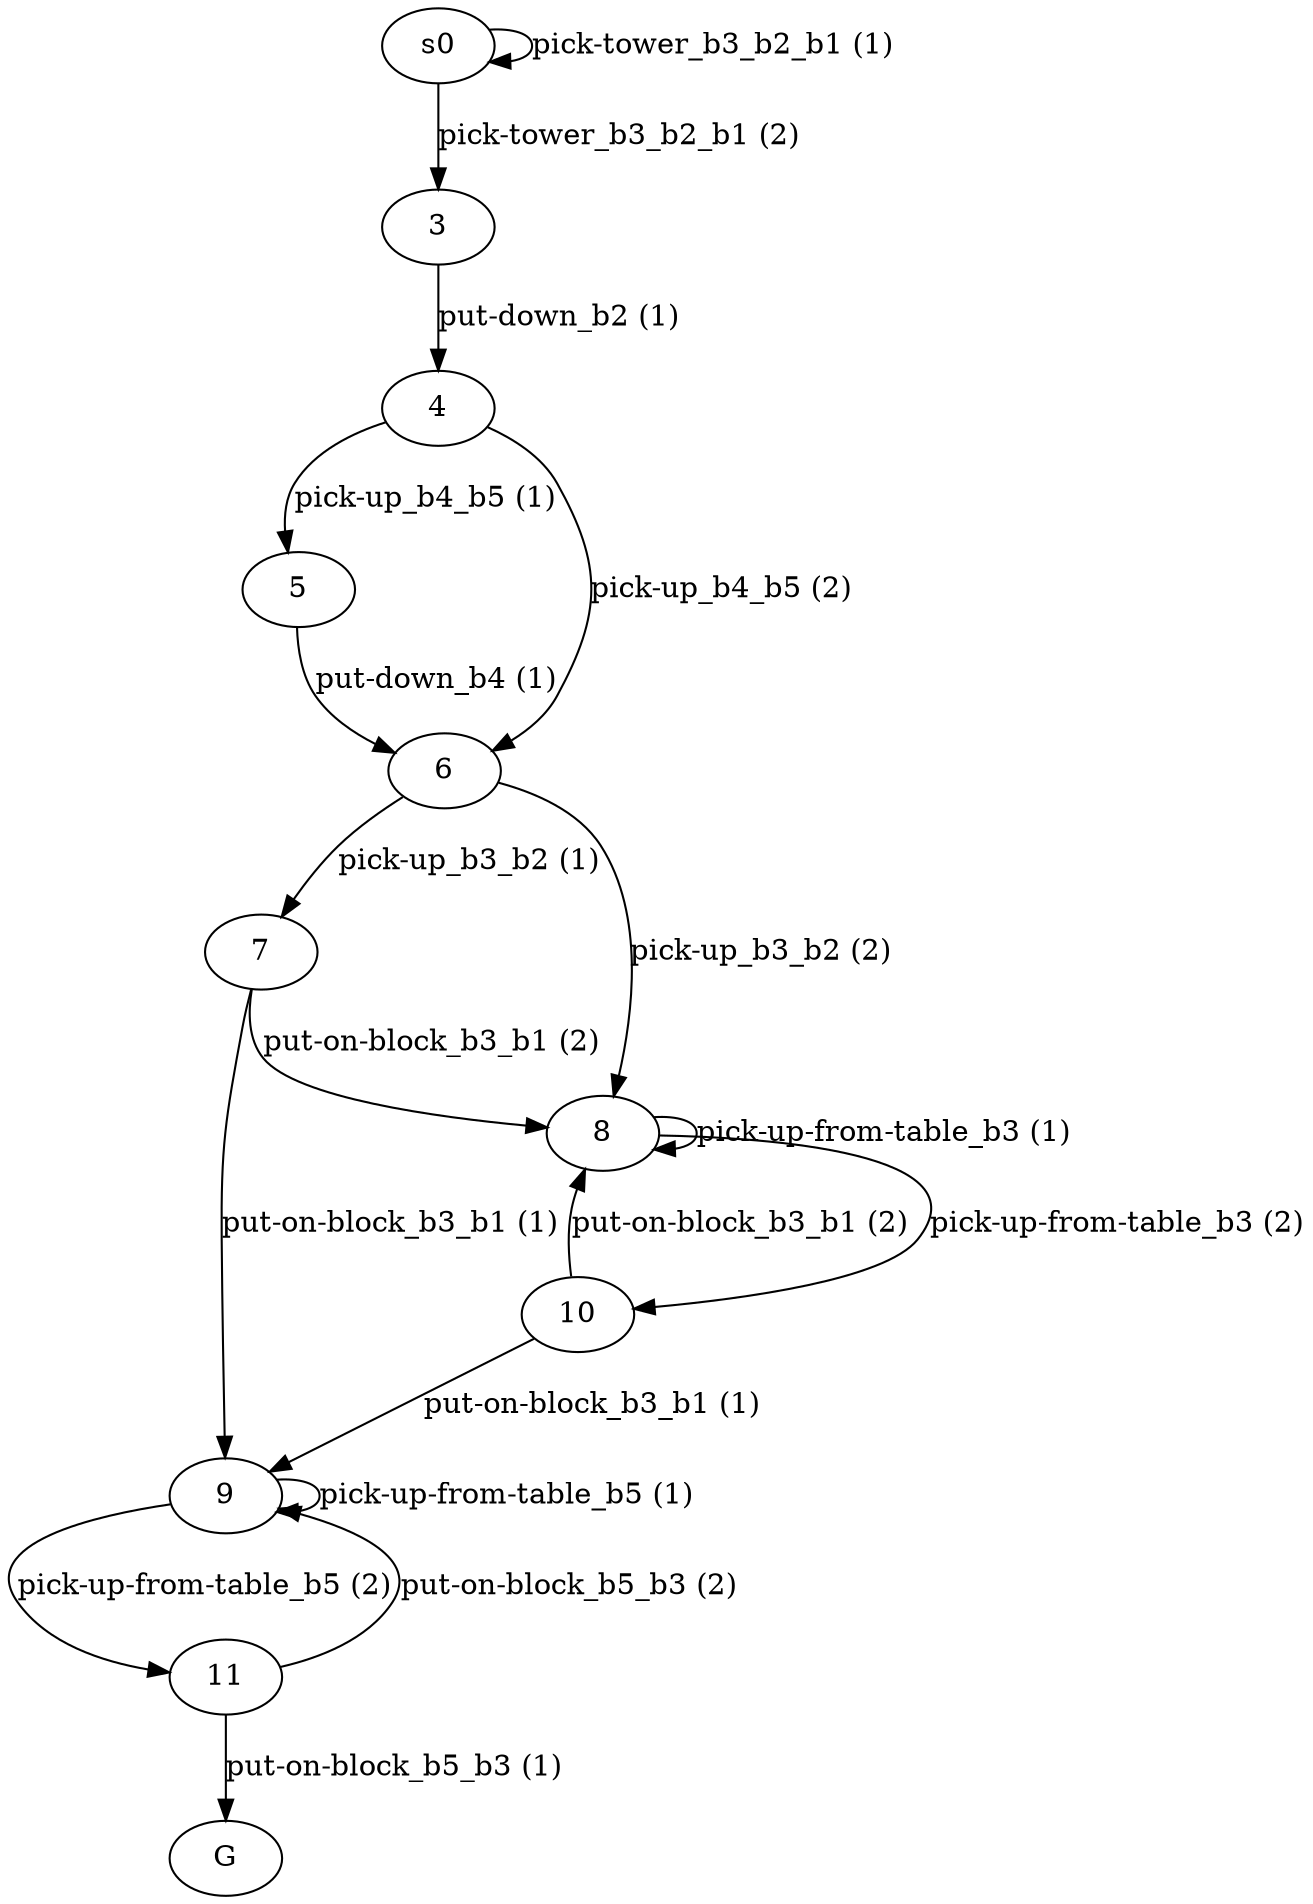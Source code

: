 digraph  {
1 [label=s0];
2 [label=G];
3 [label=3];
4 [label=4];
5 [label=5];
6 [label=6];
7 [label=7];
8 [label=8];
9 [label=9];
10 [label=10];
11 [label=11];
1 -> 1  [key=0, label="pick-tower_b3_b2_b1 (1)"];
1 -> 3  [key=0, label="pick-tower_b3_b2_b1 (2)"];
3 -> 4  [key=0, label="put-down_b2 (1)"];
4 -> 5  [key=0, label="pick-up_b4_b5 (1)"];
4 -> 6  [key=0, label="pick-up_b4_b5 (2)"];
5 -> 6  [key=0, label="put-down_b4 (1)"];
6 -> 7  [key=0, label="pick-up_b3_b2 (1)"];
6 -> 8  [key=0, label="pick-up_b3_b2 (2)"];
7 -> 9  [key=0, label="put-on-block_b3_b1 (1)"];
7 -> 8  [key=0, label="put-on-block_b3_b1 (2)"];
8 -> 8  [key=0, label="pick-up-from-table_b3 (1)"];
8 -> 10  [key=0, label="pick-up-from-table_b3 (2)"];
9 -> 9  [key=0, label="pick-up-from-table_b5 (1)"];
9 -> 11  [key=0, label="pick-up-from-table_b5 (2)"];
10 -> 9  [key=0, label="put-on-block_b3_b1 (1)"];
10 -> 8  [key=0, label="put-on-block_b3_b1 (2)"];
11 -> 2  [key=0, label="put-on-block_b5_b3 (1)"];
11 -> 9  [key=0, label="put-on-block_b5_b3 (2)"];
}
